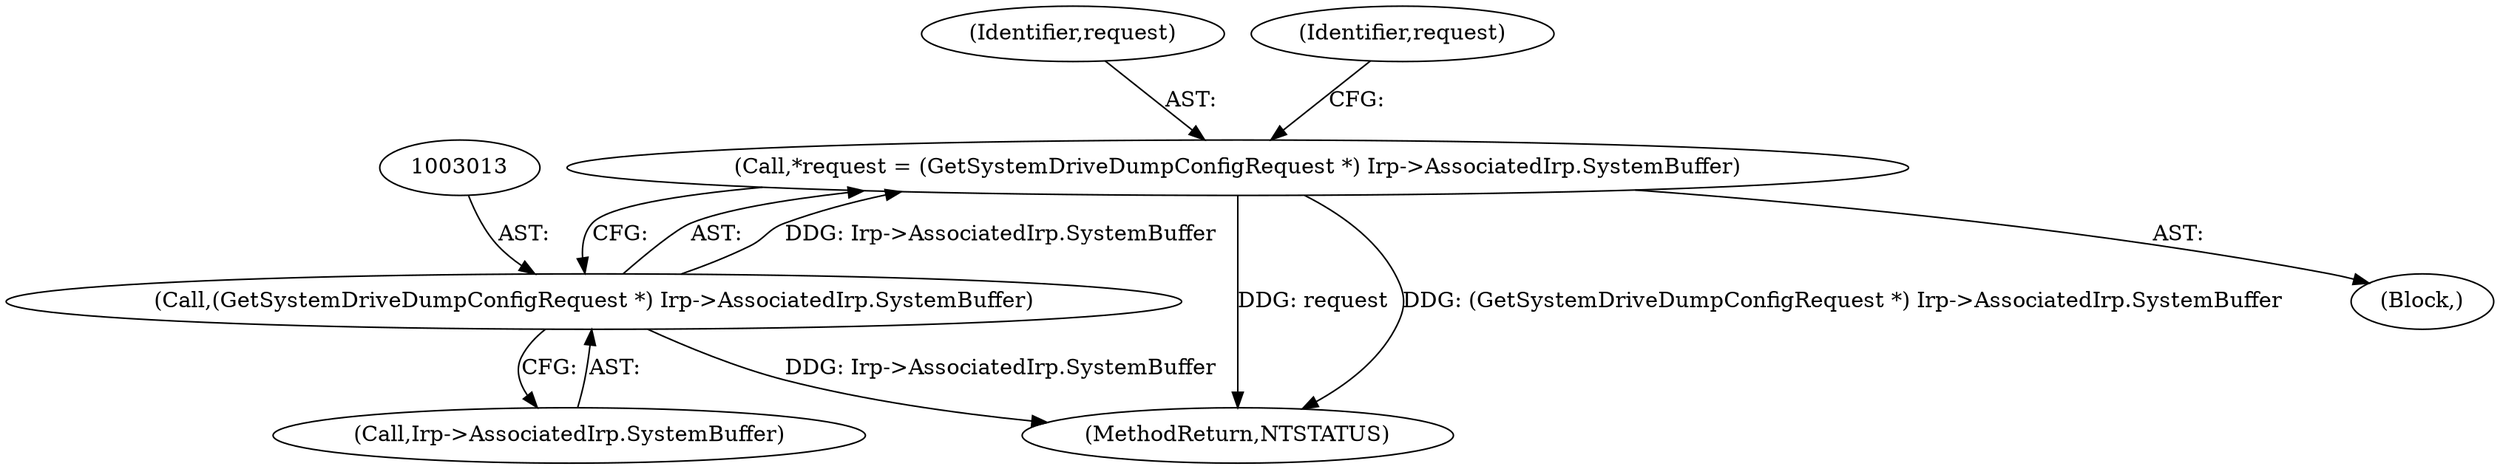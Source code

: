 digraph "0_VeraCrypt_f30f9339c9a0b9bbcc6f5ad38804af39db1f479e@pointer" {
"1003010" [label="(Call,*request = (GetSystemDriveDumpConfigRequest *) Irp->AssociatedIrp.SystemBuffer)"];
"1003012" [label="(Call,(GetSystemDriveDumpConfigRequest *) Irp->AssociatedIrp.SystemBuffer)"];
"1003010" [label="(Call,*request = (GetSystemDriveDumpConfigRequest *) Irp->AssociatedIrp.SystemBuffer)"];
"1003125" [label="(MethodReturn,NTSTATUS)"];
"1003011" [label="(Identifier,request)"];
"1003021" [label="(Identifier,request)"];
"1003014" [label="(Call,Irp->AssociatedIrp.SystemBuffer)"];
"1003008" [label="(Block,)"];
"1003012" [label="(Call,(GetSystemDriveDumpConfigRequest *) Irp->AssociatedIrp.SystemBuffer)"];
"1003010" -> "1003008"  [label="AST: "];
"1003010" -> "1003012"  [label="CFG: "];
"1003011" -> "1003010"  [label="AST: "];
"1003012" -> "1003010"  [label="AST: "];
"1003021" -> "1003010"  [label="CFG: "];
"1003010" -> "1003125"  [label="DDG: request"];
"1003010" -> "1003125"  [label="DDG: (GetSystemDriveDumpConfigRequest *) Irp->AssociatedIrp.SystemBuffer"];
"1003012" -> "1003010"  [label="DDG: Irp->AssociatedIrp.SystemBuffer"];
"1003012" -> "1003014"  [label="CFG: "];
"1003013" -> "1003012"  [label="AST: "];
"1003014" -> "1003012"  [label="AST: "];
"1003012" -> "1003125"  [label="DDG: Irp->AssociatedIrp.SystemBuffer"];
}
